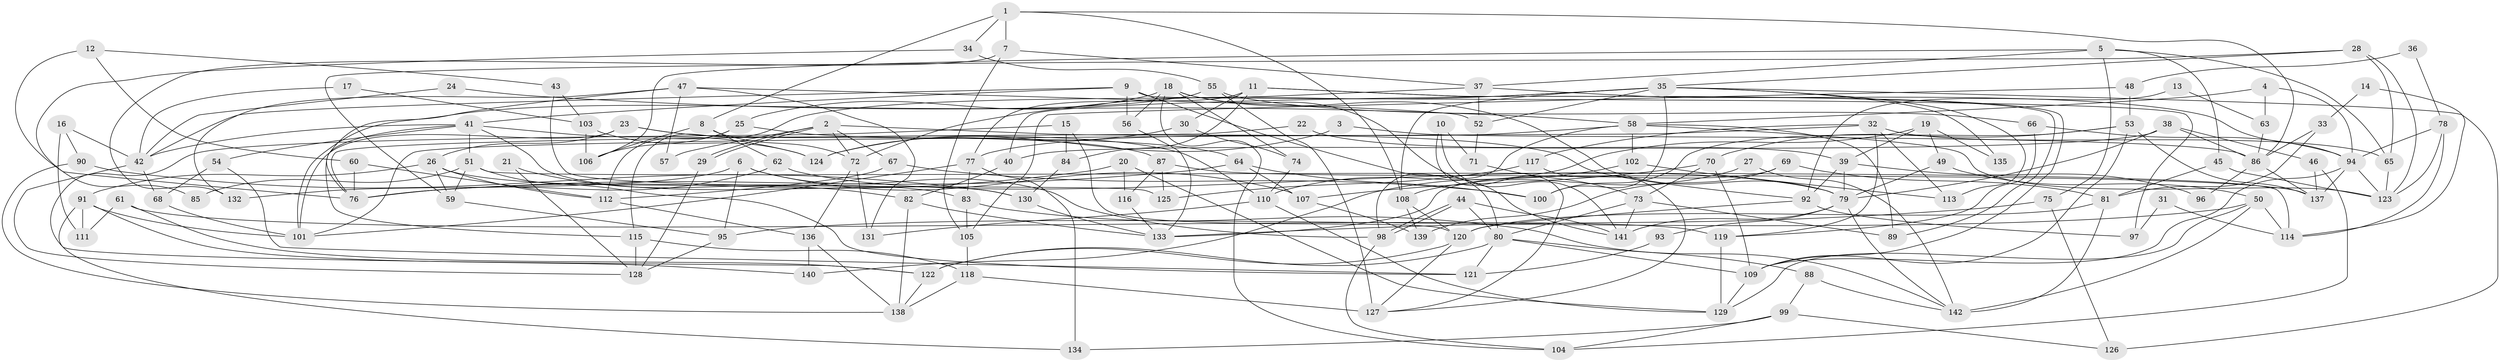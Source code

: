 // Generated by graph-tools (version 1.1) at 2025/14/03/09/25 04:14:56]
// undirected, 142 vertices, 284 edges
graph export_dot {
graph [start="1"]
  node [color=gray90,style=filled];
  1;
  2;
  3;
  4;
  5;
  6;
  7;
  8;
  9;
  10;
  11;
  12;
  13;
  14;
  15;
  16;
  17;
  18;
  19;
  20;
  21;
  22;
  23;
  24;
  25;
  26;
  27;
  28;
  29;
  30;
  31;
  32;
  33;
  34;
  35;
  36;
  37;
  38;
  39;
  40;
  41;
  42;
  43;
  44;
  45;
  46;
  47;
  48;
  49;
  50;
  51;
  52;
  53;
  54;
  55;
  56;
  57;
  58;
  59;
  60;
  61;
  62;
  63;
  64;
  65;
  66;
  67;
  68;
  69;
  70;
  71;
  72;
  73;
  74;
  75;
  76;
  77;
  78;
  79;
  80;
  81;
  82;
  83;
  84;
  85;
  86;
  87;
  88;
  89;
  90;
  91;
  92;
  93;
  94;
  95;
  96;
  97;
  98;
  99;
  100;
  101;
  102;
  103;
  104;
  105;
  106;
  107;
  108;
  109;
  110;
  111;
  112;
  113;
  114;
  115;
  116;
  117;
  118;
  119;
  120;
  121;
  122;
  123;
  124;
  125;
  126;
  127;
  128;
  129;
  130;
  131;
  132;
  133;
  134;
  135;
  136;
  137;
  138;
  139;
  140;
  141;
  142;
  1 -- 8;
  1 -- 7;
  1 -- 34;
  1 -- 86;
  1 -- 108;
  2 -- 72;
  2 -- 29;
  2 -- 29;
  2 -- 57;
  2 -- 67;
  2 -- 92;
  3 -- 86;
  3 -- 124;
  4 -- 58;
  4 -- 94;
  4 -- 63;
  5 -- 37;
  5 -- 65;
  5 -- 45;
  5 -- 75;
  5 -- 106;
  6 -- 95;
  6 -- 107;
  6 -- 98;
  6 -- 132;
  7 -- 37;
  7 -- 105;
  7 -- 132;
  8 -- 62;
  8 -- 106;
  8 -- 72;
  9 -- 41;
  9 -- 80;
  9 -- 42;
  9 -- 56;
  9 -- 97;
  10 -- 141;
  10 -- 71;
  10 -- 127;
  11 -- 77;
  11 -- 89;
  11 -- 30;
  11 -- 84;
  11 -- 109;
  12 -- 43;
  12 -- 76;
  12 -- 60;
  13 -- 63;
  13 -- 92;
  14 -- 33;
  14 -- 114;
  15 -- 122;
  15 -- 84;
  15 -- 120;
  16 -- 111;
  16 -- 42;
  16 -- 90;
  17 -- 103;
  17 -- 42;
  18 -- 56;
  18 -- 104;
  18 -- 25;
  18 -- 74;
  18 -- 79;
  18 -- 141;
  19 -- 110;
  19 -- 49;
  19 -- 39;
  19 -- 135;
  20 -- 76;
  20 -- 116;
  20 -- 129;
  21 -- 128;
  21 -- 82;
  22 -- 39;
  22 -- 76;
  23 -- 26;
  23 -- 110;
  23 -- 87;
  23 -- 101;
  24 -- 42;
  24 -- 58;
  25 -- 64;
  25 -- 106;
  25 -- 112;
  26 -- 83;
  26 -- 91;
  26 -- 59;
  26 -- 112;
  27 -- 142;
  27 -- 108;
  28 -- 123;
  28 -- 59;
  28 -- 35;
  28 -- 65;
  29 -- 128;
  30 -- 74;
  30 -- 124;
  31 -- 97;
  31 -- 114;
  32 -- 119;
  32 -- 65;
  32 -- 101;
  32 -- 113;
  32 -- 117;
  33 -- 81;
  33 -- 86;
  34 -- 55;
  34 -- 85;
  35 -- 108;
  35 -- 40;
  35 -- 52;
  35 -- 72;
  35 -- 100;
  35 -- 113;
  35 -- 126;
  35 -- 135;
  36 -- 48;
  36 -- 78;
  37 -- 94;
  37 -- 115;
  37 -- 52;
  38 -- 86;
  38 -- 79;
  38 -- 40;
  38 -- 46;
  39 -- 79;
  39 -- 92;
  39 -- 96;
  40 -- 82;
  41 -- 130;
  41 -- 42;
  41 -- 51;
  41 -- 54;
  41 -- 115;
  41 -- 124;
  42 -- 128;
  42 -- 68;
  43 -- 125;
  43 -- 103;
  44 -- 80;
  44 -- 98;
  44 -- 98;
  44 -- 141;
  45 -- 81;
  45 -- 123;
  46 -- 137;
  46 -- 104;
  47 -- 52;
  47 -- 132;
  47 -- 57;
  47 -- 76;
  47 -- 131;
  48 -- 105;
  48 -- 53;
  49 -- 79;
  49 -- 50;
  50 -- 114;
  50 -- 129;
  50 -- 95;
  50 -- 142;
  51 -- 121;
  51 -- 59;
  51 -- 85;
  51 -- 114;
  52 -- 71;
  53 -- 109;
  53 -- 100;
  53 -- 70;
  53 -- 137;
  54 -- 68;
  54 -- 121;
  55 -- 101;
  55 -- 127;
  55 -- 66;
  56 -- 133;
  58 -- 98;
  58 -- 77;
  58 -- 89;
  58 -- 102;
  58 -- 123;
  59 -- 95;
  60 -- 112;
  60 -- 76;
  61 -- 119;
  61 -- 122;
  61 -- 111;
  62 -- 79;
  62 -- 76;
  63 -- 86;
  64 -- 76;
  64 -- 100;
  64 -- 107;
  65 -- 123;
  66 -- 94;
  66 -- 119;
  67 -- 112;
  67 -- 100;
  68 -- 101;
  69 -- 139;
  69 -- 81;
  69 -- 133;
  70 -- 109;
  70 -- 73;
  70 -- 107;
  71 -- 73;
  72 -- 131;
  72 -- 136;
  73 -- 141;
  73 -- 80;
  73 -- 89;
  74 -- 110;
  75 -- 133;
  75 -- 126;
  77 -- 134;
  77 -- 101;
  77 -- 83;
  78 -- 94;
  78 -- 123;
  78 -- 114;
  79 -- 141;
  79 -- 93;
  79 -- 142;
  80 -- 88;
  80 -- 109;
  80 -- 121;
  80 -- 122;
  81 -- 142;
  81 -- 120;
  82 -- 138;
  82 -- 133;
  83 -- 142;
  83 -- 105;
  84 -- 130;
  86 -- 137;
  86 -- 96;
  87 -- 137;
  87 -- 116;
  87 -- 125;
  88 -- 142;
  88 -- 99;
  90 -- 138;
  90 -- 130;
  91 -- 140;
  91 -- 101;
  91 -- 111;
  91 -- 134;
  92 -- 97;
  92 -- 120;
  93 -- 121;
  94 -- 123;
  94 -- 109;
  94 -- 137;
  95 -- 128;
  98 -- 104;
  99 -- 104;
  99 -- 126;
  99 -- 134;
  102 -- 113;
  102 -- 140;
  103 -- 106;
  103 -- 124;
  105 -- 118;
  107 -- 139;
  108 -- 120;
  108 -- 139;
  109 -- 129;
  110 -- 129;
  110 -- 131;
  112 -- 136;
  115 -- 118;
  115 -- 128;
  116 -- 133;
  117 -- 127;
  117 -- 125;
  118 -- 138;
  118 -- 127;
  119 -- 129;
  120 -- 122;
  120 -- 127;
  122 -- 138;
  130 -- 133;
  136 -- 138;
  136 -- 140;
}
